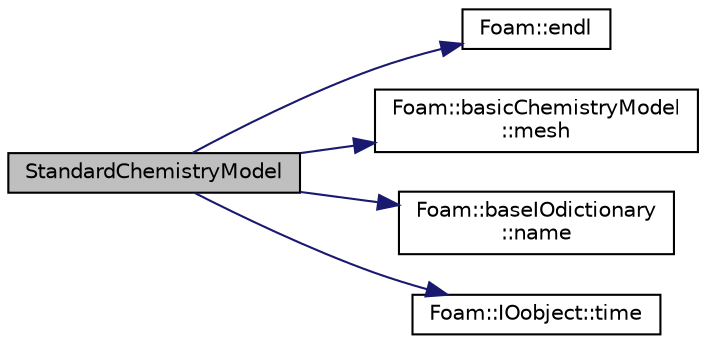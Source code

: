 digraph "StandardChemistryModel"
{
  bgcolor="transparent";
  edge [fontname="Helvetica",fontsize="10",labelfontname="Helvetica",labelfontsize="10"];
  node [fontname="Helvetica",fontsize="10",shape=record];
  rankdir="LR";
  Node1 [label="StandardChemistryModel",height=0.2,width=0.4,color="black", fillcolor="grey75", style="filled" fontcolor="black"];
  Node1 -> Node2 [color="midnightblue",fontsize="10",style="solid",fontname="Helvetica"];
  Node2 [label="Foam::endl",height=0.2,width=0.4,color="black",URL="$namespaceFoam.html#a2db8fe02a0d3909e9351bb4275b23ce4",tooltip="Add newline and flush stream. "];
  Node1 -> Node3 [color="midnightblue",fontsize="10",style="solid",fontname="Helvetica"];
  Node3 [label="Foam::basicChemistryModel\l::mesh",height=0.2,width=0.4,color="black",URL="$classFoam_1_1basicChemistryModel.html#a628df3d8f239d8393610d6310eb56ad1",tooltip="Return const access to the mesh database. "];
  Node1 -> Node4 [color="midnightblue",fontsize="10",style="solid",fontname="Helvetica"];
  Node4 [label="Foam::baseIOdictionary\l::name",height=0.2,width=0.4,color="black",URL="$classFoam_1_1baseIOdictionary.html#a6d60057c26042eaf7fa1b3b6fb07b582",tooltip="Name function is needed to disambiguate those inherited. "];
  Node1 -> Node5 [color="midnightblue",fontsize="10",style="solid",fontname="Helvetica"];
  Node5 [label="Foam::IOobject::time",height=0.2,width=0.4,color="black",URL="$classFoam_1_1IOobject.html#ab5a56b597db315d880e81c09a4341244",tooltip="Return time. "];
}
